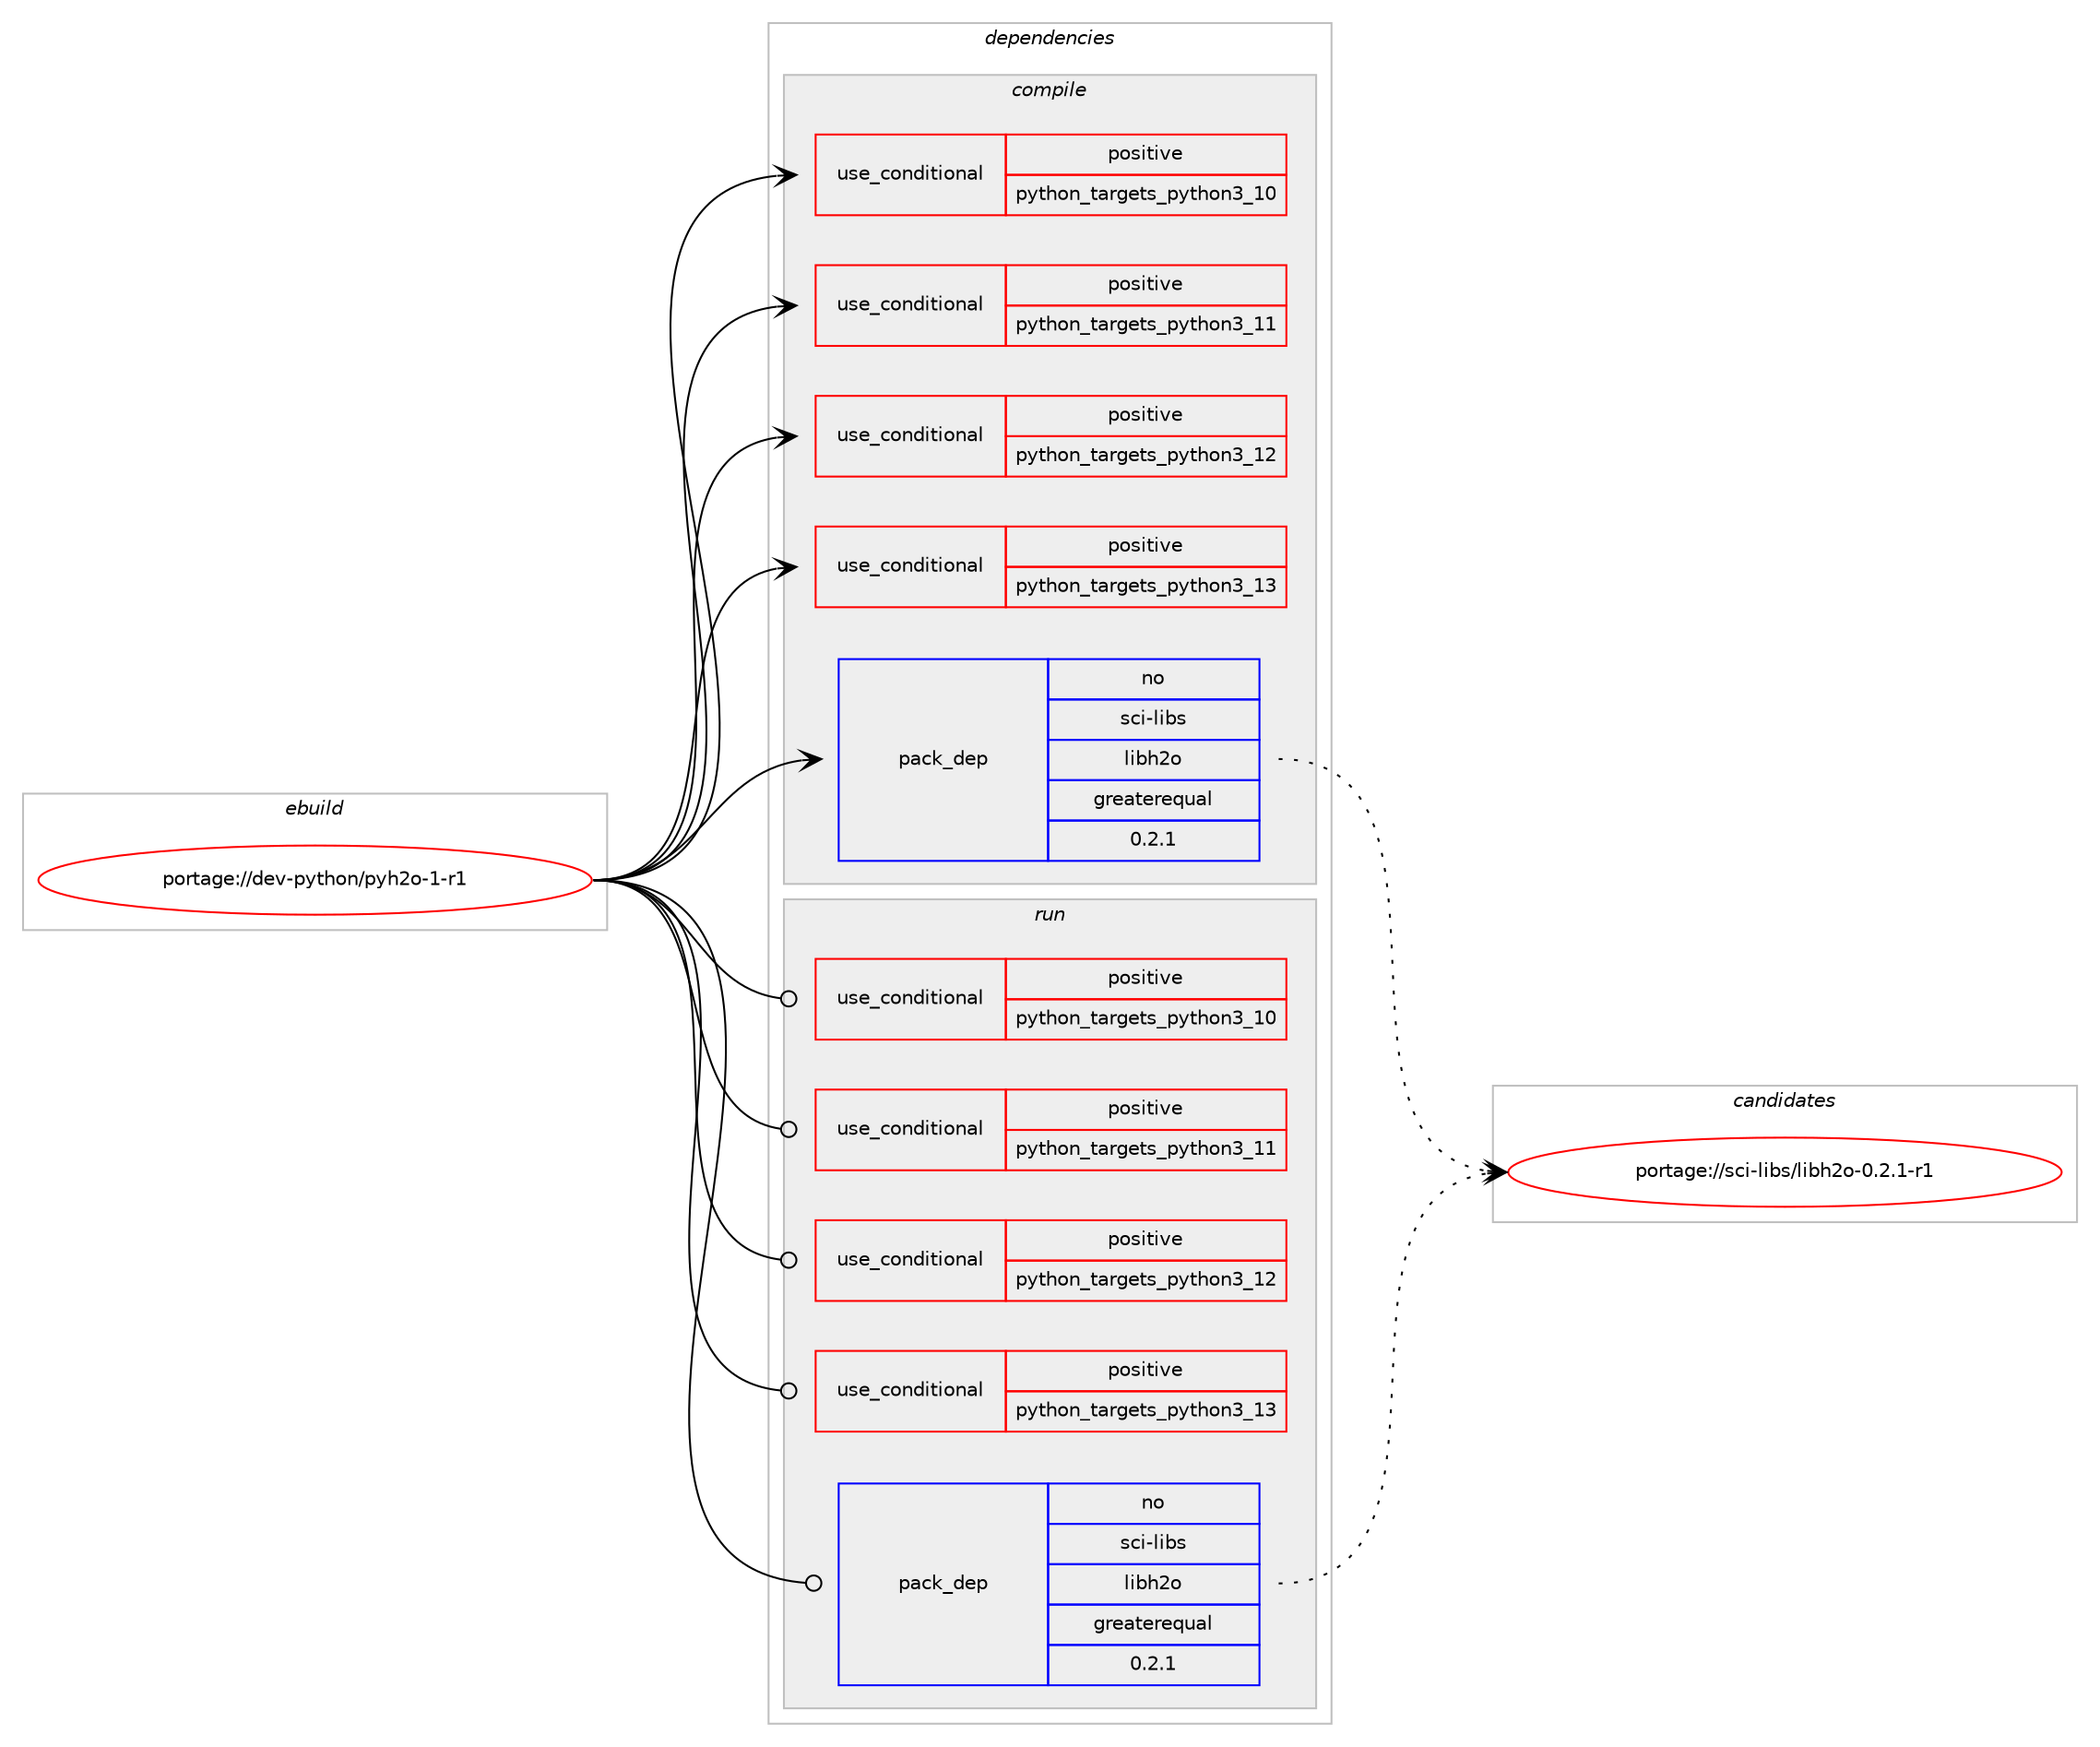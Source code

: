 digraph prolog {

# *************
# Graph options
# *************

newrank=true;
concentrate=true;
compound=true;
graph [rankdir=LR,fontname=Helvetica,fontsize=10,ranksep=1.5];#, ranksep=2.5, nodesep=0.2];
edge  [arrowhead=vee];
node  [fontname=Helvetica,fontsize=10];

# **********
# The ebuild
# **********

subgraph cluster_leftcol {
color=gray;
rank=same;
label=<<i>ebuild</i>>;
id [label="portage://dev-python/pyh2o-1-r1", color=red, width=4, href="../dev-python/pyh2o-1-r1.svg"];
}

# ****************
# The dependencies
# ****************

subgraph cluster_midcol {
color=gray;
label=<<i>dependencies</i>>;
subgraph cluster_compile {
fillcolor="#eeeeee";
style=filled;
label=<<i>compile</i>>;
subgraph cond35892 {
dependency78716 [label=<<TABLE BORDER="0" CELLBORDER="1" CELLSPACING="0" CELLPADDING="4"><TR><TD ROWSPAN="3" CELLPADDING="10">use_conditional</TD></TR><TR><TD>positive</TD></TR><TR><TD>python_targets_python3_10</TD></TR></TABLE>>, shape=none, color=red];
# *** BEGIN UNKNOWN DEPENDENCY TYPE (TODO) ***
# dependency78716 -> package_dependency(portage://dev-python/pyh2o-1-r1,install,no,dev-lang,python,none,[,,],[slot(3.10)],[])
# *** END UNKNOWN DEPENDENCY TYPE (TODO) ***

}
id:e -> dependency78716:w [weight=20,style="solid",arrowhead="vee"];
subgraph cond35893 {
dependency78717 [label=<<TABLE BORDER="0" CELLBORDER="1" CELLSPACING="0" CELLPADDING="4"><TR><TD ROWSPAN="3" CELLPADDING="10">use_conditional</TD></TR><TR><TD>positive</TD></TR><TR><TD>python_targets_python3_11</TD></TR></TABLE>>, shape=none, color=red];
# *** BEGIN UNKNOWN DEPENDENCY TYPE (TODO) ***
# dependency78717 -> package_dependency(portage://dev-python/pyh2o-1-r1,install,no,dev-lang,python,none,[,,],[slot(3.11)],[])
# *** END UNKNOWN DEPENDENCY TYPE (TODO) ***

}
id:e -> dependency78717:w [weight=20,style="solid",arrowhead="vee"];
subgraph cond35894 {
dependency78718 [label=<<TABLE BORDER="0" CELLBORDER="1" CELLSPACING="0" CELLPADDING="4"><TR><TD ROWSPAN="3" CELLPADDING="10">use_conditional</TD></TR><TR><TD>positive</TD></TR><TR><TD>python_targets_python3_12</TD></TR></TABLE>>, shape=none, color=red];
# *** BEGIN UNKNOWN DEPENDENCY TYPE (TODO) ***
# dependency78718 -> package_dependency(portage://dev-python/pyh2o-1-r1,install,no,dev-lang,python,none,[,,],[slot(3.12)],[])
# *** END UNKNOWN DEPENDENCY TYPE (TODO) ***

}
id:e -> dependency78718:w [weight=20,style="solid",arrowhead="vee"];
subgraph cond35895 {
dependency78719 [label=<<TABLE BORDER="0" CELLBORDER="1" CELLSPACING="0" CELLPADDING="4"><TR><TD ROWSPAN="3" CELLPADDING="10">use_conditional</TD></TR><TR><TD>positive</TD></TR><TR><TD>python_targets_python3_13</TD></TR></TABLE>>, shape=none, color=red];
# *** BEGIN UNKNOWN DEPENDENCY TYPE (TODO) ***
# dependency78719 -> package_dependency(portage://dev-python/pyh2o-1-r1,install,no,dev-lang,python,none,[,,],[slot(3.13)],[])
# *** END UNKNOWN DEPENDENCY TYPE (TODO) ***

}
id:e -> dependency78719:w [weight=20,style="solid",arrowhead="vee"];
subgraph pack41603 {
dependency78720 [label=<<TABLE BORDER="0" CELLBORDER="1" CELLSPACING="0" CELLPADDING="4" WIDTH="220"><TR><TD ROWSPAN="6" CELLPADDING="30">pack_dep</TD></TR><TR><TD WIDTH="110">no</TD></TR><TR><TD>sci-libs</TD></TR><TR><TD>libh2o</TD></TR><TR><TD>greaterequal</TD></TR><TR><TD>0.2.1</TD></TR></TABLE>>, shape=none, color=blue];
}
id:e -> dependency78720:w [weight=20,style="solid",arrowhead="vee"];
}
subgraph cluster_compileandrun {
fillcolor="#eeeeee";
style=filled;
label=<<i>compile and run</i>>;
}
subgraph cluster_run {
fillcolor="#eeeeee";
style=filled;
label=<<i>run</i>>;
subgraph cond35896 {
dependency78721 [label=<<TABLE BORDER="0" CELLBORDER="1" CELLSPACING="0" CELLPADDING="4"><TR><TD ROWSPAN="3" CELLPADDING="10">use_conditional</TD></TR><TR><TD>positive</TD></TR><TR><TD>python_targets_python3_10</TD></TR></TABLE>>, shape=none, color=red];
# *** BEGIN UNKNOWN DEPENDENCY TYPE (TODO) ***
# dependency78721 -> package_dependency(portage://dev-python/pyh2o-1-r1,run,no,dev-lang,python,none,[,,],[slot(3.10)],[])
# *** END UNKNOWN DEPENDENCY TYPE (TODO) ***

}
id:e -> dependency78721:w [weight=20,style="solid",arrowhead="odot"];
subgraph cond35897 {
dependency78722 [label=<<TABLE BORDER="0" CELLBORDER="1" CELLSPACING="0" CELLPADDING="4"><TR><TD ROWSPAN="3" CELLPADDING="10">use_conditional</TD></TR><TR><TD>positive</TD></TR><TR><TD>python_targets_python3_11</TD></TR></TABLE>>, shape=none, color=red];
# *** BEGIN UNKNOWN DEPENDENCY TYPE (TODO) ***
# dependency78722 -> package_dependency(portage://dev-python/pyh2o-1-r1,run,no,dev-lang,python,none,[,,],[slot(3.11)],[])
# *** END UNKNOWN DEPENDENCY TYPE (TODO) ***

}
id:e -> dependency78722:w [weight=20,style="solid",arrowhead="odot"];
subgraph cond35898 {
dependency78723 [label=<<TABLE BORDER="0" CELLBORDER="1" CELLSPACING="0" CELLPADDING="4"><TR><TD ROWSPAN="3" CELLPADDING="10">use_conditional</TD></TR><TR><TD>positive</TD></TR><TR><TD>python_targets_python3_12</TD></TR></TABLE>>, shape=none, color=red];
# *** BEGIN UNKNOWN DEPENDENCY TYPE (TODO) ***
# dependency78723 -> package_dependency(portage://dev-python/pyh2o-1-r1,run,no,dev-lang,python,none,[,,],[slot(3.12)],[])
# *** END UNKNOWN DEPENDENCY TYPE (TODO) ***

}
id:e -> dependency78723:w [weight=20,style="solid",arrowhead="odot"];
subgraph cond35899 {
dependency78724 [label=<<TABLE BORDER="0" CELLBORDER="1" CELLSPACING="0" CELLPADDING="4"><TR><TD ROWSPAN="3" CELLPADDING="10">use_conditional</TD></TR><TR><TD>positive</TD></TR><TR><TD>python_targets_python3_13</TD></TR></TABLE>>, shape=none, color=red];
# *** BEGIN UNKNOWN DEPENDENCY TYPE (TODO) ***
# dependency78724 -> package_dependency(portage://dev-python/pyh2o-1-r1,run,no,dev-lang,python,none,[,,],[slot(3.13)],[])
# *** END UNKNOWN DEPENDENCY TYPE (TODO) ***

}
id:e -> dependency78724:w [weight=20,style="solid",arrowhead="odot"];
subgraph pack41604 {
dependency78725 [label=<<TABLE BORDER="0" CELLBORDER="1" CELLSPACING="0" CELLPADDING="4" WIDTH="220"><TR><TD ROWSPAN="6" CELLPADDING="30">pack_dep</TD></TR><TR><TD WIDTH="110">no</TD></TR><TR><TD>sci-libs</TD></TR><TR><TD>libh2o</TD></TR><TR><TD>greaterequal</TD></TR><TR><TD>0.2.1</TD></TR></TABLE>>, shape=none, color=blue];
}
id:e -> dependency78725:w [weight=20,style="solid",arrowhead="odot"];
}
}

# **************
# The candidates
# **************

subgraph cluster_choices {
rank=same;
color=gray;
label=<<i>candidates</i>>;

subgraph choice41603 {
color=black;
nodesep=1;
choice1159910545108105981154710810598104501114548465046494511449 [label="portage://sci-libs/libh2o-0.2.1-r1", color=red, width=4,href="../sci-libs/libh2o-0.2.1-r1.svg"];
dependency78720:e -> choice1159910545108105981154710810598104501114548465046494511449:w [style=dotted,weight="100"];
}
subgraph choice41604 {
color=black;
nodesep=1;
choice1159910545108105981154710810598104501114548465046494511449 [label="portage://sci-libs/libh2o-0.2.1-r1", color=red, width=4,href="../sci-libs/libh2o-0.2.1-r1.svg"];
dependency78725:e -> choice1159910545108105981154710810598104501114548465046494511449:w [style=dotted,weight="100"];
}
}

}
